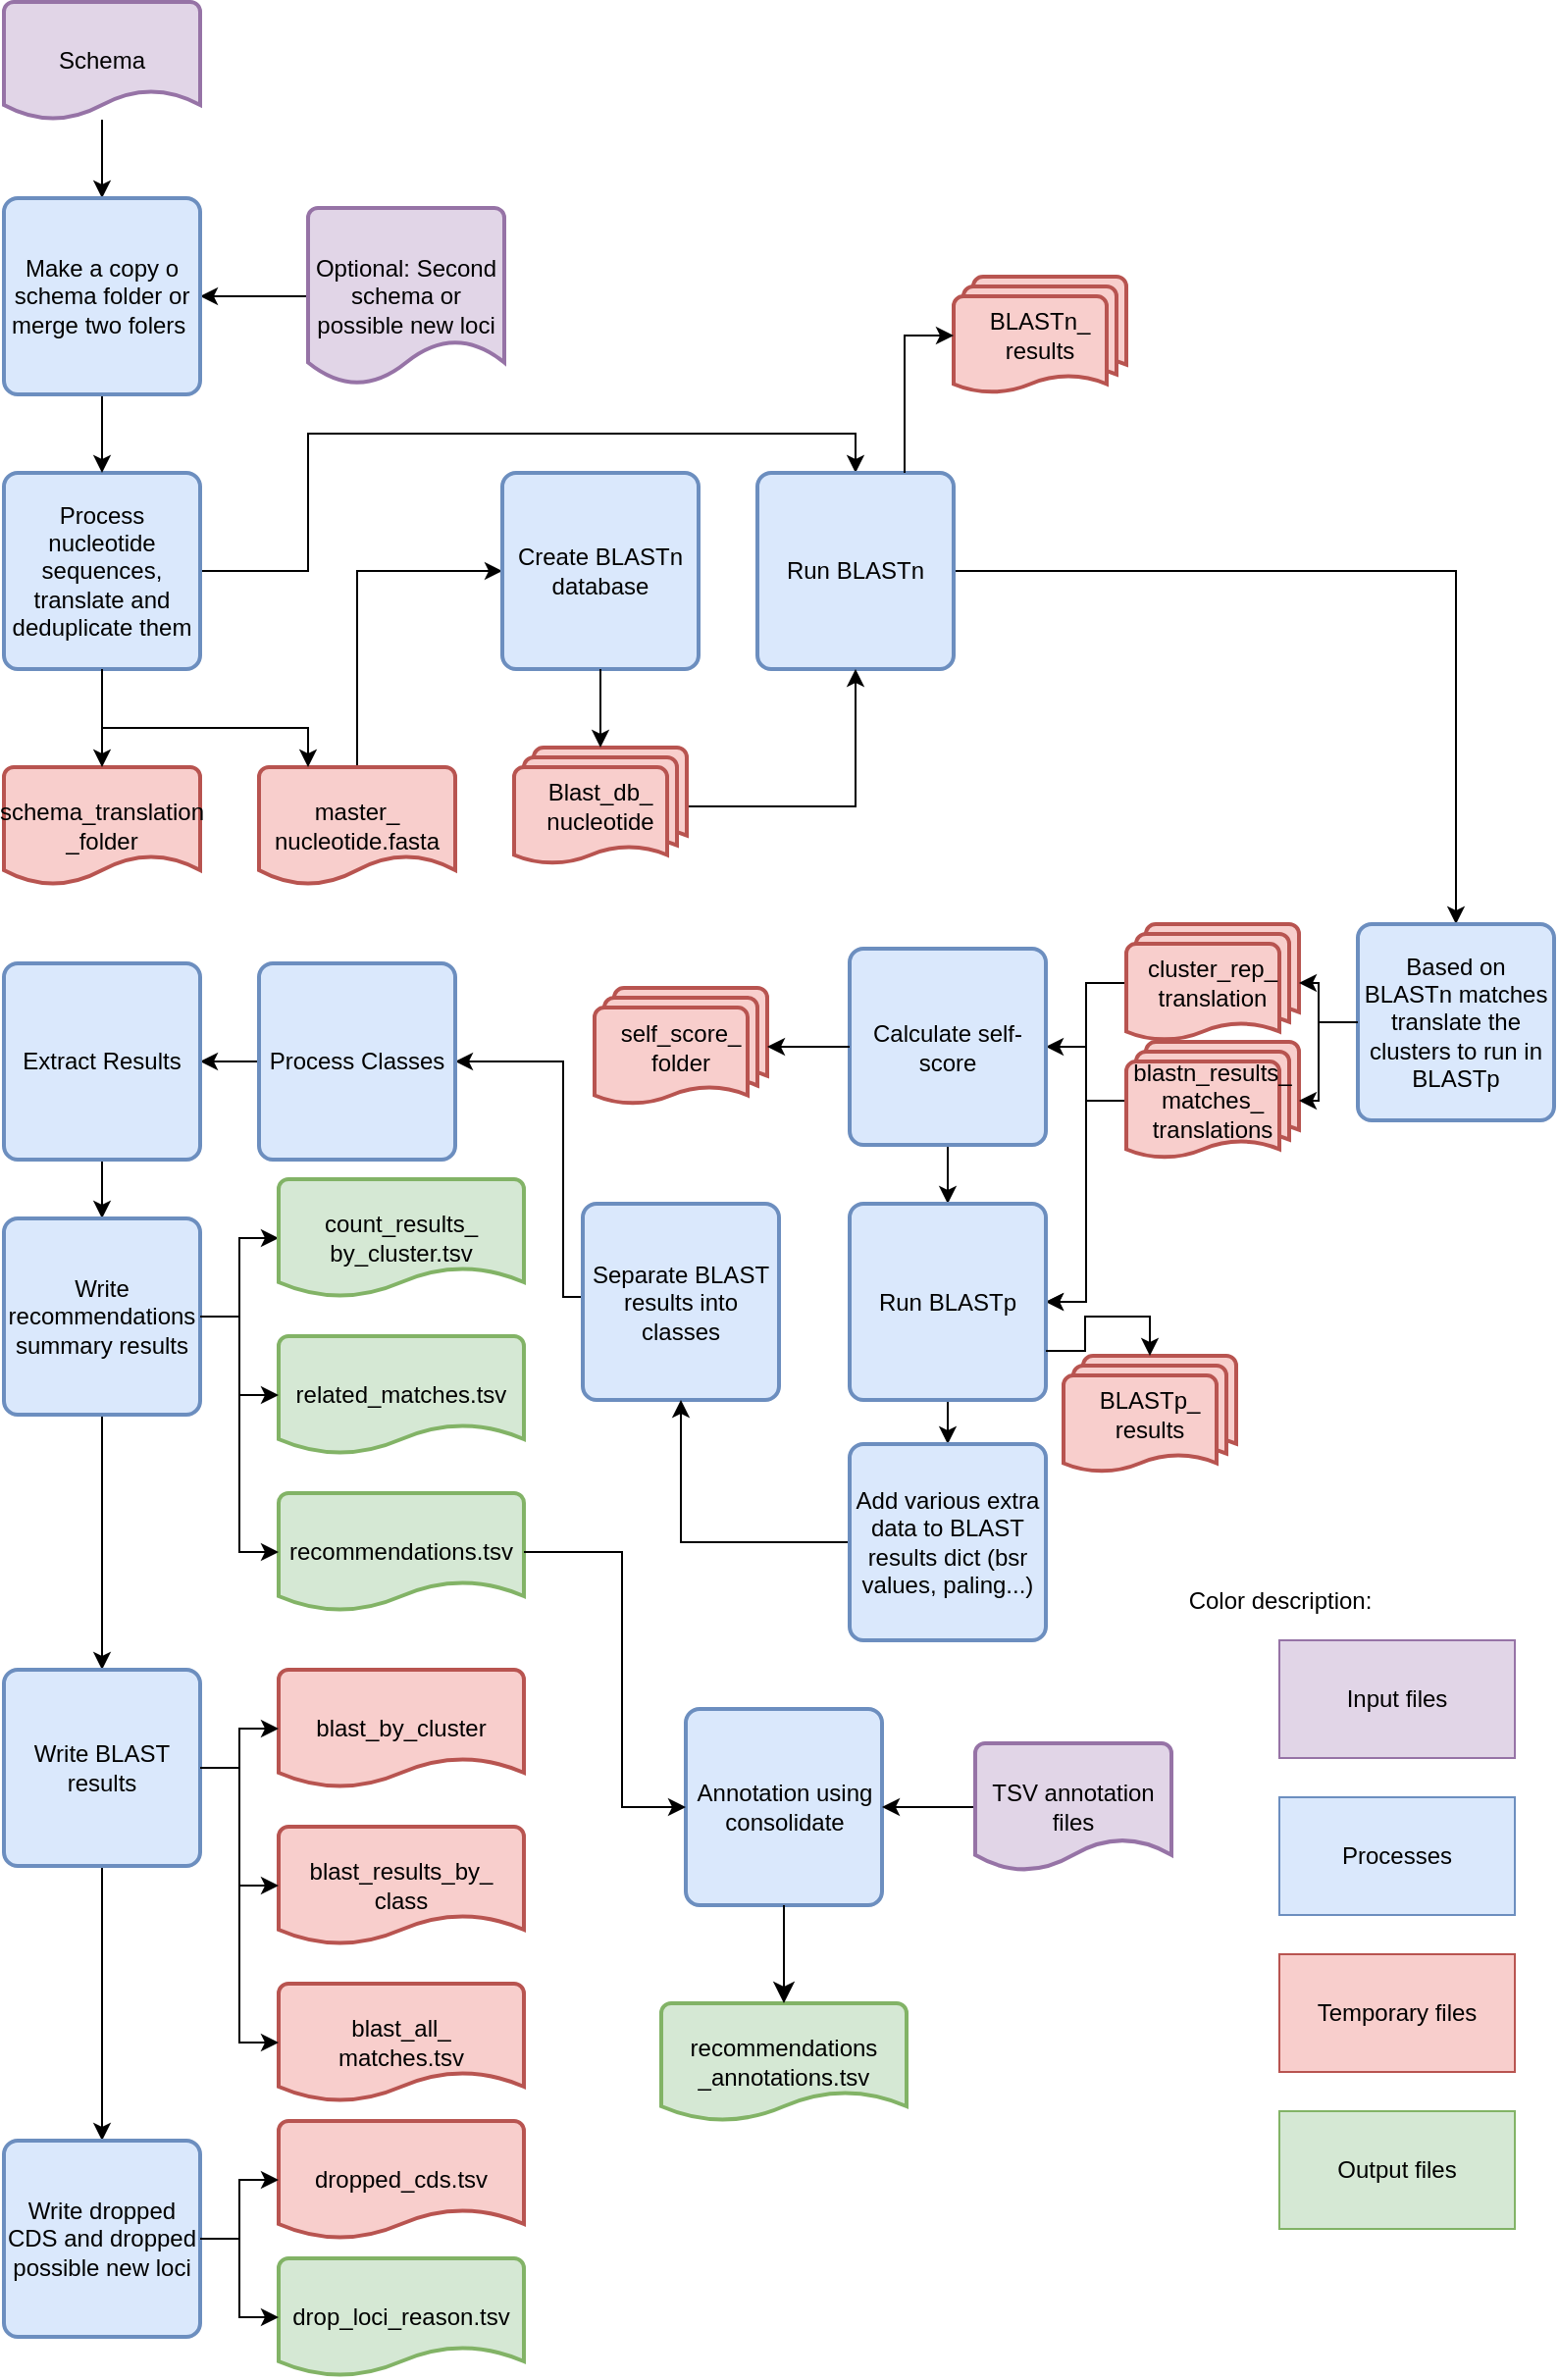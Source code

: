<mxfile version="26.2.14">
  <diagram name="Page-1" id="O7tJ_XTMT47j3ZjIrFe9">
    <mxGraphModel dx="786" dy="482" grid="1" gridSize="10" guides="1" tooltips="1" connect="1" arrows="1" fold="1" page="1" pageScale="1" pageWidth="850" pageHeight="1100" math="0" shadow="0">
      <root>
        <mxCell id="0" />
        <mxCell id="1" parent="0" />
        <mxCell id="AywKRoo6U0t3aQPqyUou-6" style="edgeStyle=orthogonalEdgeStyle;rounded=0;orthogonalLoop=1;jettySize=auto;html=1;entryX=0.5;entryY=0;entryDx=0;entryDy=0;" parent="1" source="bB8MIb_X-hNjf2Zx4OUO-1" target="bB8MIb_X-hNjf2Zx4OUO-20" edge="1">
          <mxGeometry relative="1" as="geometry">
            <Array as="points">
              <mxPoint x="200" y="420" />
              <mxPoint x="200" y="350" />
              <mxPoint x="479" y="350" />
            </Array>
          </mxGeometry>
        </mxCell>
        <mxCell id="bB8MIb_X-hNjf2Zx4OUO-1" value="Process nucleotide sequences, translate and deduplicate them" style="rounded=1;whiteSpace=wrap;html=1;absoluteArcSize=1;arcSize=14;strokeWidth=2;fillColor=#dae8fc;strokeColor=#6c8ebf;" parent="1" vertex="1">
          <mxGeometry x="45" y="370" width="100" height="100" as="geometry" />
        </mxCell>
        <mxCell id="AywKRoo6U0t3aQPqyUou-4" style="edgeStyle=orthogonalEdgeStyle;rounded=0;orthogonalLoop=1;jettySize=auto;html=1;" parent="1" source="bB8MIb_X-hNjf2Zx4OUO-3" target="AywKRoo6U0t3aQPqyUou-1" edge="1">
          <mxGeometry relative="1" as="geometry" />
        </mxCell>
        <mxCell id="bB8MIb_X-hNjf2Zx4OUO-3" value="Schema" style="strokeWidth=2;html=1;shape=mxgraph.flowchart.document2;whiteSpace=wrap;size=0.25;fillColor=#E1D5E7;strokeColor=#9673A6;" parent="1" vertex="1">
          <mxGeometry x="45" y="130" width="100" height="60" as="geometry" />
        </mxCell>
        <mxCell id="bB8MIb_X-hNjf2Zx4OUO-6" value="schema_translation&lt;div&gt;_folder&lt;/div&gt;" style="strokeWidth=2;html=1;shape=mxgraph.flowchart.document2;whiteSpace=wrap;size=0.25;fillColor=#f8cecc;strokeColor=#b85450;" parent="1" vertex="1">
          <mxGeometry x="45" y="520" width="100" height="60" as="geometry" />
        </mxCell>
        <mxCell id="bB8MIb_X-hNjf2Zx4OUO-76" style="edgeStyle=orthogonalEdgeStyle;rounded=0;orthogonalLoop=1;jettySize=auto;html=1;entryX=0;entryY=0.5;entryDx=0;entryDy=0;" parent="1" source="bB8MIb_X-hNjf2Zx4OUO-8" target="bB8MIb_X-hNjf2Zx4OUO-18" edge="1">
          <mxGeometry relative="1" as="geometry">
            <Array as="points">
              <mxPoint x="225" y="420" />
            </Array>
          </mxGeometry>
        </mxCell>
        <mxCell id="bB8MIb_X-hNjf2Zx4OUO-8" value="&lt;div&gt;master_&lt;/div&gt;&lt;div&gt;nucleotide.fasta&lt;/div&gt;" style="strokeWidth=2;html=1;shape=mxgraph.flowchart.document2;whiteSpace=wrap;size=0.25;fillColor=#f8cecc;strokeColor=#b85450;" parent="1" vertex="1">
          <mxGeometry x="175" y="520" width="100" height="60" as="geometry" />
        </mxCell>
        <mxCell id="bB8MIb_X-hNjf2Zx4OUO-9" style="edgeStyle=orthogonalEdgeStyle;rounded=0;orthogonalLoop=1;jettySize=auto;html=1;entryX=0.5;entryY=0;entryDx=0;entryDy=0;entryPerimeter=0;" parent="1" source="bB8MIb_X-hNjf2Zx4OUO-1" target="bB8MIb_X-hNjf2Zx4OUO-6" edge="1">
          <mxGeometry relative="1" as="geometry" />
        </mxCell>
        <mxCell id="bB8MIb_X-hNjf2Zx4OUO-10" style="edgeStyle=orthogonalEdgeStyle;rounded=0;orthogonalLoop=1;jettySize=auto;html=1;entryX=0.25;entryY=0;entryDx=0;entryDy=0;entryPerimeter=0;" parent="1" source="bB8MIb_X-hNjf2Zx4OUO-1" target="bB8MIb_X-hNjf2Zx4OUO-8" edge="1">
          <mxGeometry relative="1" as="geometry">
            <Array as="points">
              <mxPoint x="95" y="500" />
              <mxPoint x="200" y="500" />
            </Array>
          </mxGeometry>
        </mxCell>
        <mxCell id="bB8MIb_X-hNjf2Zx4OUO-18" value="Create BLASTn database" style="rounded=1;whiteSpace=wrap;html=1;absoluteArcSize=1;arcSize=14;strokeWidth=2;fillColor=#dae8fc;strokeColor=#6c8ebf;" parent="1" vertex="1">
          <mxGeometry x="299" y="370" width="100" height="100" as="geometry" />
        </mxCell>
        <mxCell id="bB8MIb_X-hNjf2Zx4OUO-19" style="edgeStyle=orthogonalEdgeStyle;rounded=0;orthogonalLoop=1;jettySize=auto;html=1;entryX=0.5;entryY=0;entryDx=0;entryDy=0;" parent="1" source="bB8MIb_X-hNjf2Zx4OUO-20" target="bB8MIb_X-hNjf2Zx4OUO-24" edge="1">
          <mxGeometry relative="1" as="geometry" />
        </mxCell>
        <mxCell id="bB8MIb_X-hNjf2Zx4OUO-20" value="Run BLASTn" style="rounded=1;whiteSpace=wrap;html=1;absoluteArcSize=1;arcSize=14;strokeWidth=2;fillColor=#dae8fc;strokeColor=#6c8ebf;" parent="1" vertex="1">
          <mxGeometry x="429" y="370" width="100" height="100" as="geometry" />
        </mxCell>
        <mxCell id="bB8MIb_X-hNjf2Zx4OUO-21" style="edgeStyle=orthogonalEdgeStyle;rounded=0;orthogonalLoop=1;jettySize=auto;html=1;entryX=0.5;entryY=1;entryDx=0;entryDy=0;" parent="1" source="bB8MIb_X-hNjf2Zx4OUO-22" target="bB8MIb_X-hNjf2Zx4OUO-20" edge="1">
          <mxGeometry relative="1" as="geometry" />
        </mxCell>
        <mxCell id="bB8MIb_X-hNjf2Zx4OUO-22" value="Blast_db_&lt;div&gt;nucleotide&lt;/div&gt;" style="strokeWidth=2;html=1;shape=mxgraph.flowchart.multi-document;whiteSpace=wrap;fillColor=#f8cecc;strokeColor=#b85450;" parent="1" vertex="1">
          <mxGeometry x="305" y="510" width="88" height="60" as="geometry" />
        </mxCell>
        <mxCell id="bB8MIb_X-hNjf2Zx4OUO-23" style="edgeStyle=orthogonalEdgeStyle;rounded=0;orthogonalLoop=1;jettySize=auto;html=1;entryX=0.5;entryY=0;entryDx=0;entryDy=0;entryPerimeter=0;" parent="1" source="bB8MIb_X-hNjf2Zx4OUO-18" target="bB8MIb_X-hNjf2Zx4OUO-22" edge="1">
          <mxGeometry relative="1" as="geometry" />
        </mxCell>
        <mxCell id="bB8MIb_X-hNjf2Zx4OUO-24" value="Based on BLASTn matches translate the clusters to run in BLASTp" style="rounded=1;whiteSpace=wrap;html=1;absoluteArcSize=1;arcSize=14;strokeWidth=2;fillColor=#dae8fc;strokeColor=#6c8ebf;" parent="1" vertex="1">
          <mxGeometry x="735" y="600" width="100" height="100" as="geometry" />
        </mxCell>
        <mxCell id="bB8MIb_X-hNjf2Zx4OUO-25" value="BLASTn_&lt;div&gt;results&lt;/div&gt;" style="strokeWidth=2;html=1;shape=mxgraph.flowchart.multi-document;whiteSpace=wrap;fillColor=#f8cecc;strokeColor=#b85450;" parent="1" vertex="1">
          <mxGeometry x="529" y="270" width="88" height="60" as="geometry" />
        </mxCell>
        <mxCell id="bB8MIb_X-hNjf2Zx4OUO-26" style="edgeStyle=orthogonalEdgeStyle;rounded=0;orthogonalLoop=1;jettySize=auto;html=1;exitX=0.75;exitY=0;exitDx=0;exitDy=0;entryX=0;entryY=0.5;entryDx=0;entryDy=0;entryPerimeter=0;" parent="1" source="bB8MIb_X-hNjf2Zx4OUO-20" target="bB8MIb_X-hNjf2Zx4OUO-25" edge="1">
          <mxGeometry relative="1" as="geometry" />
        </mxCell>
        <mxCell id="bB8MIb_X-hNjf2Zx4OUO-27" style="edgeStyle=orthogonalEdgeStyle;rounded=0;orthogonalLoop=1;jettySize=auto;html=1;entryX=1;entryY=0.5;entryDx=0;entryDy=0;" parent="1" source="bB8MIb_X-hNjf2Zx4OUO-28" target="bB8MIb_X-hNjf2Zx4OUO-37" edge="1">
          <mxGeometry relative="1" as="geometry" />
        </mxCell>
        <mxCell id="bB8MIb_X-hNjf2Zx4OUO-28" value="blastn_results_&lt;div&gt;matches_&lt;/div&gt;&lt;div&gt;translations&lt;/div&gt;" style="strokeWidth=2;html=1;shape=mxgraph.flowchart.multi-document;whiteSpace=wrap;fillColor=#f8cecc;strokeColor=#b85450;" parent="1" vertex="1">
          <mxGeometry x="617" y="660" width="88" height="60" as="geometry" />
        </mxCell>
        <mxCell id="bB8MIb_X-hNjf2Zx4OUO-29" style="edgeStyle=orthogonalEdgeStyle;rounded=0;orthogonalLoop=1;jettySize=auto;html=1;entryX=1;entryY=0.5;entryDx=0;entryDy=0;" parent="1" source="bB8MIb_X-hNjf2Zx4OUO-31" target="bB8MIb_X-hNjf2Zx4OUO-33" edge="1">
          <mxGeometry relative="1" as="geometry" />
        </mxCell>
        <mxCell id="bB8MIb_X-hNjf2Zx4OUO-30" style="edgeStyle=orthogonalEdgeStyle;rounded=0;orthogonalLoop=1;jettySize=auto;html=1;entryX=1;entryY=0.5;entryDx=0;entryDy=0;" parent="1" source="bB8MIb_X-hNjf2Zx4OUO-31" target="bB8MIb_X-hNjf2Zx4OUO-37" edge="1">
          <mxGeometry relative="1" as="geometry" />
        </mxCell>
        <mxCell id="bB8MIb_X-hNjf2Zx4OUO-31" value="cluster_rep_&lt;div&gt;translation&lt;/div&gt;" style="strokeWidth=2;html=1;shape=mxgraph.flowchart.multi-document;whiteSpace=wrap;fillColor=#f8cecc;strokeColor=#b85450;" parent="1" vertex="1">
          <mxGeometry x="617" y="600" width="88" height="60" as="geometry" />
        </mxCell>
        <mxCell id="bB8MIb_X-hNjf2Zx4OUO-32" style="edgeStyle=orthogonalEdgeStyle;rounded=0;orthogonalLoop=1;jettySize=auto;html=1;entryX=0.5;entryY=0;entryDx=0;entryDy=0;" parent="1" source="bB8MIb_X-hNjf2Zx4OUO-33" target="bB8MIb_X-hNjf2Zx4OUO-37" edge="1">
          <mxGeometry relative="1" as="geometry" />
        </mxCell>
        <mxCell id="bB8MIb_X-hNjf2Zx4OUO-33" value="Calculate self-score" style="rounded=1;whiteSpace=wrap;html=1;absoluteArcSize=1;arcSize=14;strokeWidth=2;fillColor=#dae8fc;strokeColor=#6c8ebf;" parent="1" vertex="1">
          <mxGeometry x="476" y="612.5" width="100" height="100" as="geometry" />
        </mxCell>
        <mxCell id="bB8MIb_X-hNjf2Zx4OUO-34" style="edgeStyle=orthogonalEdgeStyle;rounded=0;orthogonalLoop=1;jettySize=auto;html=1;entryX=1;entryY=0.5;entryDx=0;entryDy=0;entryPerimeter=0;" parent="1" source="bB8MIb_X-hNjf2Zx4OUO-24" target="bB8MIb_X-hNjf2Zx4OUO-31" edge="1">
          <mxGeometry relative="1" as="geometry" />
        </mxCell>
        <mxCell id="bB8MIb_X-hNjf2Zx4OUO-35" style="edgeStyle=orthogonalEdgeStyle;rounded=0;orthogonalLoop=1;jettySize=auto;html=1;entryX=1;entryY=0.5;entryDx=0;entryDy=0;entryPerimeter=0;" parent="1" source="bB8MIb_X-hNjf2Zx4OUO-24" target="bB8MIb_X-hNjf2Zx4OUO-28" edge="1">
          <mxGeometry relative="1" as="geometry" />
        </mxCell>
        <mxCell id="AywKRoo6U0t3aQPqyUou-11" style="edgeStyle=orthogonalEdgeStyle;rounded=0;orthogonalLoop=1;jettySize=auto;html=1;entryX=0.5;entryY=0;entryDx=0;entryDy=0;" parent="1" source="bB8MIb_X-hNjf2Zx4OUO-37" target="AywKRoo6U0t3aQPqyUou-10" edge="1">
          <mxGeometry relative="1" as="geometry" />
        </mxCell>
        <mxCell id="bB8MIb_X-hNjf2Zx4OUO-37" value="Run BLASTp" style="rounded=1;whiteSpace=wrap;html=1;absoluteArcSize=1;arcSize=14;strokeWidth=2;fillColor=#dae8fc;strokeColor=#6c8ebf;" parent="1" vertex="1">
          <mxGeometry x="476" y="742.5" width="100" height="100" as="geometry" />
        </mxCell>
        <mxCell id="bB8MIb_X-hNjf2Zx4OUO-38" value="self_score_&lt;div&gt;folder&lt;/div&gt;" style="strokeWidth=2;html=1;shape=mxgraph.flowchart.multi-document;whiteSpace=wrap;fillColor=#f8cecc;strokeColor=#b85450;" parent="1" vertex="1">
          <mxGeometry x="346" y="632.5" width="88" height="60" as="geometry" />
        </mxCell>
        <mxCell id="bB8MIb_X-hNjf2Zx4OUO-39" style="edgeStyle=orthogonalEdgeStyle;rounded=0;orthogonalLoop=1;jettySize=auto;html=1;entryX=1;entryY=0.5;entryDx=0;entryDy=0;entryPerimeter=0;" parent="1" source="bB8MIb_X-hNjf2Zx4OUO-33" target="bB8MIb_X-hNjf2Zx4OUO-38" edge="1">
          <mxGeometry relative="1" as="geometry" />
        </mxCell>
        <mxCell id="bB8MIb_X-hNjf2Zx4OUO-40" value="BLASTp_&lt;div&gt;results&lt;/div&gt;" style="strokeWidth=2;html=1;shape=mxgraph.flowchart.multi-document;whiteSpace=wrap;fillColor=#f8cecc;strokeColor=#b85450;" parent="1" vertex="1">
          <mxGeometry x="585" y="820" width="88" height="60" as="geometry" />
        </mxCell>
        <mxCell id="bB8MIb_X-hNjf2Zx4OUO-41" style="edgeStyle=orthogonalEdgeStyle;rounded=0;orthogonalLoop=1;jettySize=auto;html=1;entryX=1;entryY=0.5;entryDx=0;entryDy=0;" parent="1" source="bB8MIb_X-hNjf2Zx4OUO-42" target="bB8MIb_X-hNjf2Zx4OUO-45" edge="1">
          <mxGeometry relative="1" as="geometry">
            <Array as="points">
              <mxPoint x="330" y="790" />
              <mxPoint x="330" y="670" />
            </Array>
          </mxGeometry>
        </mxCell>
        <mxCell id="bB8MIb_X-hNjf2Zx4OUO-42" value="Separate BLAST results into classes" style="rounded=1;whiteSpace=wrap;html=1;absoluteArcSize=1;arcSize=14;strokeWidth=2;fillColor=#dae8fc;strokeColor=#6c8ebf;" parent="1" vertex="1">
          <mxGeometry x="340" y="742.5" width="100" height="100" as="geometry" />
        </mxCell>
        <mxCell id="bB8MIb_X-hNjf2Zx4OUO-44" style="edgeStyle=orthogonalEdgeStyle;rounded=0;orthogonalLoop=1;jettySize=auto;html=1;entryX=1;entryY=0.5;entryDx=0;entryDy=0;" parent="1" source="bB8MIb_X-hNjf2Zx4OUO-45" target="bB8MIb_X-hNjf2Zx4OUO-47" edge="1">
          <mxGeometry relative="1" as="geometry" />
        </mxCell>
        <mxCell id="bB8MIb_X-hNjf2Zx4OUO-45" value="Process Classes" style="rounded=1;whiteSpace=wrap;html=1;absoluteArcSize=1;arcSize=14;strokeWidth=2;fillColor=#dae8fc;strokeColor=#6c8ebf;" parent="1" vertex="1">
          <mxGeometry x="175" y="620" width="100" height="100" as="geometry" />
        </mxCell>
        <mxCell id="bB8MIb_X-hNjf2Zx4OUO-46" style="edgeStyle=orthogonalEdgeStyle;rounded=0;orthogonalLoop=1;jettySize=auto;html=1;entryX=0.5;entryY=0;entryDx=0;entryDy=0;" parent="1" source="bB8MIb_X-hNjf2Zx4OUO-47" target="bB8MIb_X-hNjf2Zx4OUO-50" edge="1">
          <mxGeometry relative="1" as="geometry" />
        </mxCell>
        <mxCell id="bB8MIb_X-hNjf2Zx4OUO-47" value="Extract Results" style="rounded=1;whiteSpace=wrap;html=1;absoluteArcSize=1;arcSize=14;strokeWidth=2;fillColor=#dae8fc;strokeColor=#6c8ebf;" parent="1" vertex="1">
          <mxGeometry x="45" y="620" width="100" height="100" as="geometry" />
        </mxCell>
        <mxCell id="bB8MIb_X-hNjf2Zx4OUO-48" style="edgeStyle=orthogonalEdgeStyle;rounded=0;orthogonalLoop=1;jettySize=auto;html=1;" parent="1" source="bB8MIb_X-hNjf2Zx4OUO-50" target="bB8MIb_X-hNjf2Zx4OUO-51" edge="1">
          <mxGeometry relative="1" as="geometry" />
        </mxCell>
        <mxCell id="bB8MIb_X-hNjf2Zx4OUO-49" style="edgeStyle=orthogonalEdgeStyle;rounded=0;orthogonalLoop=1;jettySize=auto;html=1;entryX=0.5;entryY=0;entryDx=0;entryDy=0;" parent="1" source="bB8MIb_X-hNjf2Zx4OUO-50" target="bB8MIb_X-hNjf2Zx4OUO-57" edge="1">
          <mxGeometry relative="1" as="geometry" />
        </mxCell>
        <mxCell id="bB8MIb_X-hNjf2Zx4OUO-50" value="Write recommendations summary results" style="rounded=1;whiteSpace=wrap;html=1;absoluteArcSize=1;arcSize=14;strokeWidth=2;fillColor=#dae8fc;strokeColor=#6c8ebf;" parent="1" vertex="1">
          <mxGeometry x="45" y="750" width="100" height="100" as="geometry" />
        </mxCell>
        <mxCell id="bB8MIb_X-hNjf2Zx4OUO-51" value="count_results_&lt;div&gt;by_cluster.tsv&lt;/div&gt;" style="strokeWidth=2;html=1;shape=mxgraph.flowchart.document2;whiteSpace=wrap;size=0.25;fillColor=#d5e8d4;strokeColor=#82b366;" parent="1" vertex="1">
          <mxGeometry x="185" y="730" width="125" height="60" as="geometry" />
        </mxCell>
        <mxCell id="bB8MIb_X-hNjf2Zx4OUO-52" value="related_matches.tsv" style="strokeWidth=2;html=1;shape=mxgraph.flowchart.document2;whiteSpace=wrap;size=0.25;fillColor=#d5e8d4;strokeColor=#82b366;" parent="1" vertex="1">
          <mxGeometry x="185" y="810" width="125" height="60" as="geometry" />
        </mxCell>
        <mxCell id="bB8MIb_X-hNjf2Zx4OUO-53" style="edgeStyle=orthogonalEdgeStyle;rounded=0;orthogonalLoop=1;jettySize=auto;html=1;entryX=0;entryY=0.5;entryDx=0;entryDy=0;entryPerimeter=0;" parent="1" source="bB8MIb_X-hNjf2Zx4OUO-50" target="bB8MIb_X-hNjf2Zx4OUO-52" edge="1">
          <mxGeometry relative="1" as="geometry" />
        </mxCell>
        <mxCell id="bB8MIb_X-hNjf2Zx4OUO-54" value="&lt;div&gt;&lt;span style=&quot;background-color: transparent; color: light-dark(rgb(0, 0, 0), rgb(255, 255, 255));&quot;&gt;recommendations.tsv&lt;/span&gt;&lt;/div&gt;" style="strokeWidth=2;html=1;shape=mxgraph.flowchart.document2;whiteSpace=wrap;size=0.25;fillColor=#d5e8d4;strokeColor=#82b366;" parent="1" vertex="1">
          <mxGeometry x="185" y="890" width="125" height="60" as="geometry" />
        </mxCell>
        <mxCell id="bB8MIb_X-hNjf2Zx4OUO-55" style="edgeStyle=orthogonalEdgeStyle;rounded=0;orthogonalLoop=1;jettySize=auto;html=1;entryX=0;entryY=0.5;entryDx=0;entryDy=0;entryPerimeter=0;" parent="1" source="bB8MIb_X-hNjf2Zx4OUO-50" target="bB8MIb_X-hNjf2Zx4OUO-54" edge="1">
          <mxGeometry relative="1" as="geometry" />
        </mxCell>
        <mxCell id="bB8MIb_X-hNjf2Zx4OUO-56" style="edgeStyle=orthogonalEdgeStyle;rounded=0;orthogonalLoop=1;jettySize=auto;html=1;entryX=0.5;entryY=0;entryDx=0;entryDy=0;" parent="1" source="bB8MIb_X-hNjf2Zx4OUO-57" target="bB8MIb_X-hNjf2Zx4OUO-64" edge="1">
          <mxGeometry relative="1" as="geometry" />
        </mxCell>
        <mxCell id="bB8MIb_X-hNjf2Zx4OUO-57" value="Write BLAST results" style="rounded=1;whiteSpace=wrap;html=1;absoluteArcSize=1;arcSize=14;strokeWidth=2;fillColor=#dae8fc;strokeColor=#6c8ebf;" parent="1" vertex="1">
          <mxGeometry x="45" y="980" width="100" height="100" as="geometry" />
        </mxCell>
        <mxCell id="bB8MIb_X-hNjf2Zx4OUO-58" value="blast_by_cluster" style="strokeWidth=2;html=1;shape=mxgraph.flowchart.document2;whiteSpace=wrap;size=0.25;fillColor=#f8cecc;strokeColor=#b85450;" parent="1" vertex="1">
          <mxGeometry x="185" y="980" width="125" height="60" as="geometry" />
        </mxCell>
        <mxCell id="bB8MIb_X-hNjf2Zx4OUO-59" value="blast_results_by_&lt;div&gt;class&lt;/div&gt;" style="strokeWidth=2;html=1;shape=mxgraph.flowchart.document2;whiteSpace=wrap;size=0.25;fillColor=#f8cecc;strokeColor=#b85450;" parent="1" vertex="1">
          <mxGeometry x="185" y="1060" width="125" height="60" as="geometry" />
        </mxCell>
        <mxCell id="bB8MIb_X-hNjf2Zx4OUO-60" value="blast_all_&lt;div&gt;matches.tsv&lt;/div&gt;" style="strokeWidth=2;html=1;shape=mxgraph.flowchart.document2;whiteSpace=wrap;size=0.25;fillColor=#f8cecc;strokeColor=#b85450;" parent="1" vertex="1">
          <mxGeometry x="185" y="1140" width="125" height="60" as="geometry" />
        </mxCell>
        <mxCell id="bB8MIb_X-hNjf2Zx4OUO-61" style="edgeStyle=orthogonalEdgeStyle;rounded=0;orthogonalLoop=1;jettySize=auto;html=1;entryX=0;entryY=0.5;entryDx=0;entryDy=0;entryPerimeter=0;" parent="1" source="bB8MIb_X-hNjf2Zx4OUO-57" target="bB8MIb_X-hNjf2Zx4OUO-58" edge="1">
          <mxGeometry relative="1" as="geometry" />
        </mxCell>
        <mxCell id="bB8MIb_X-hNjf2Zx4OUO-62" style="edgeStyle=orthogonalEdgeStyle;rounded=0;orthogonalLoop=1;jettySize=auto;html=1;entryX=0;entryY=0.5;entryDx=0;entryDy=0;entryPerimeter=0;" parent="1" source="bB8MIb_X-hNjf2Zx4OUO-57" target="bB8MIb_X-hNjf2Zx4OUO-59" edge="1">
          <mxGeometry relative="1" as="geometry" />
        </mxCell>
        <mxCell id="bB8MIb_X-hNjf2Zx4OUO-63" style="edgeStyle=orthogonalEdgeStyle;rounded=0;orthogonalLoop=1;jettySize=auto;html=1;entryX=0;entryY=0.5;entryDx=0;entryDy=0;entryPerimeter=0;" parent="1" source="bB8MIb_X-hNjf2Zx4OUO-57" target="bB8MIb_X-hNjf2Zx4OUO-60" edge="1">
          <mxGeometry relative="1" as="geometry" />
        </mxCell>
        <mxCell id="bB8MIb_X-hNjf2Zx4OUO-64" value="Write dropped CDS and dropped possible new loci" style="rounded=1;whiteSpace=wrap;html=1;absoluteArcSize=1;arcSize=14;strokeWidth=2;fillColor=#dae8fc;strokeColor=#6c8ebf;" parent="1" vertex="1">
          <mxGeometry x="45" y="1220" width="100" height="100" as="geometry" />
        </mxCell>
        <mxCell id="bB8MIb_X-hNjf2Zx4OUO-65" value="dropped_cds.tsv" style="strokeWidth=2;html=1;shape=mxgraph.flowchart.document2;whiteSpace=wrap;size=0.25;fillColor=#f8cecc;strokeColor=#b85450;" parent="1" vertex="1">
          <mxGeometry x="185" y="1210" width="125" height="60" as="geometry" />
        </mxCell>
        <mxCell id="bB8MIb_X-hNjf2Zx4OUO-66" style="edgeStyle=orthogonalEdgeStyle;rounded=0;orthogonalLoop=1;jettySize=auto;html=1;entryX=0;entryY=0.5;entryDx=0;entryDy=0;entryPerimeter=0;" parent="1" source="bB8MIb_X-hNjf2Zx4OUO-64" target="bB8MIb_X-hNjf2Zx4OUO-65" edge="1">
          <mxGeometry relative="1" as="geometry" />
        </mxCell>
        <mxCell id="bB8MIb_X-hNjf2Zx4OUO-67" value="drop_loci_reason.tsv" style="strokeWidth=2;html=1;shape=mxgraph.flowchart.document2;whiteSpace=wrap;size=0.25;fillColor=#d5e8d4;strokeColor=#82b366;" parent="1" vertex="1">
          <mxGeometry x="185" y="1280" width="125" height="60" as="geometry" />
        </mxCell>
        <mxCell id="bB8MIb_X-hNjf2Zx4OUO-68" style="edgeStyle=orthogonalEdgeStyle;rounded=0;orthogonalLoop=1;jettySize=auto;html=1;entryX=0;entryY=0.5;entryDx=0;entryDy=0;entryPerimeter=0;" parent="1" source="bB8MIb_X-hNjf2Zx4OUO-64" target="bB8MIb_X-hNjf2Zx4OUO-67" edge="1">
          <mxGeometry relative="1" as="geometry" />
        </mxCell>
        <mxCell id="bB8MIb_X-hNjf2Zx4OUO-69" value="Processes" style="rounded=0;whiteSpace=wrap;html=1;fillColor=#dae8fc;strokeColor=#6c8ebf;" parent="1" vertex="1">
          <mxGeometry x="695" y="1045" width="120" height="60" as="geometry" />
        </mxCell>
        <mxCell id="bB8MIb_X-hNjf2Zx4OUO-70" value="Temporary files" style="rounded=0;whiteSpace=wrap;html=1;fillColor=#f8cecc;strokeColor=#b85450;" parent="1" vertex="1">
          <mxGeometry x="695" y="1125" width="120" height="60" as="geometry" />
        </mxCell>
        <mxCell id="bB8MIb_X-hNjf2Zx4OUO-71" value="Input files" style="rounded=0;whiteSpace=wrap;html=1;fillColor=#e1d5e7;strokeColor=#9673a6;" parent="1" vertex="1">
          <mxGeometry x="695" y="965" width="120" height="60" as="geometry" />
        </mxCell>
        <mxCell id="bB8MIb_X-hNjf2Zx4OUO-72" value="Output files" style="rounded=0;whiteSpace=wrap;html=1;fillColor=#d5e8d4;strokeColor=#82b366;" parent="1" vertex="1">
          <mxGeometry x="695" y="1205" width="120" height="60" as="geometry" />
        </mxCell>
        <mxCell id="bB8MIb_X-hNjf2Zx4OUO-73" value="Color description:" style="text;html=1;align=center;verticalAlign=middle;resizable=0;points=[];autosize=1;strokeColor=none;fillColor=none;" parent="1" vertex="1">
          <mxGeometry x="640" y="930" width="110" height="30" as="geometry" />
        </mxCell>
        <mxCell id="AywKRoo6U0t3aQPqyUou-3" style="edgeStyle=orthogonalEdgeStyle;rounded=0;orthogonalLoop=1;jettySize=auto;html=1;" parent="1" source="bB8MIb_X-hNjf2Zx4OUO-74" target="AywKRoo6U0t3aQPqyUou-1" edge="1">
          <mxGeometry relative="1" as="geometry" />
        </mxCell>
        <mxCell id="bB8MIb_X-hNjf2Zx4OUO-74" value="Optional: Second schema or possible new loci" style="strokeWidth=2;html=1;shape=mxgraph.flowchart.document2;whiteSpace=wrap;size=0.25;fillColor=#E1D5E7;strokeColor=#9673A6;" parent="1" vertex="1">
          <mxGeometry x="200" y="235" width="100" height="90" as="geometry" />
        </mxCell>
        <mxCell id="AywKRoo6U0t3aQPqyUou-2" style="edgeStyle=orthogonalEdgeStyle;rounded=0;orthogonalLoop=1;jettySize=auto;html=1;entryX=0.5;entryY=0;entryDx=0;entryDy=0;" parent="1" source="AywKRoo6U0t3aQPqyUou-1" target="bB8MIb_X-hNjf2Zx4OUO-1" edge="1">
          <mxGeometry relative="1" as="geometry" />
        </mxCell>
        <mxCell id="AywKRoo6U0t3aQPqyUou-1" value="Make a copy o schema folder or merge two folers&amp;nbsp;" style="rounded=1;whiteSpace=wrap;html=1;absoluteArcSize=1;arcSize=14;strokeWidth=2;fillColor=#dae8fc;strokeColor=#6c8ebf;" parent="1" vertex="1">
          <mxGeometry x="45" y="230" width="100" height="100" as="geometry" />
        </mxCell>
        <mxCell id="AywKRoo6U0t3aQPqyUou-9" style="edgeStyle=orthogonalEdgeStyle;rounded=0;orthogonalLoop=1;jettySize=auto;html=1;exitX=1;exitY=0.75;exitDx=0;exitDy=0;entryX=0.5;entryY=0;entryDx=0;entryDy=0;entryPerimeter=0;" parent="1" source="bB8MIb_X-hNjf2Zx4OUO-37" target="bB8MIb_X-hNjf2Zx4OUO-40" edge="1">
          <mxGeometry relative="1" as="geometry">
            <mxPoint x="616" y="852.5" as="targetPoint" />
          </mxGeometry>
        </mxCell>
        <mxCell id="AywKRoo6U0t3aQPqyUou-12" style="edgeStyle=orthogonalEdgeStyle;rounded=0;orthogonalLoop=1;jettySize=auto;html=1;entryX=0.5;entryY=1;entryDx=0;entryDy=0;" parent="1" source="AywKRoo6U0t3aQPqyUou-10" target="bB8MIb_X-hNjf2Zx4OUO-42" edge="1">
          <mxGeometry relative="1" as="geometry" />
        </mxCell>
        <mxCell id="AywKRoo6U0t3aQPqyUou-10" value="Add various extra data to BLAST results dict (bsr values, paling...)" style="rounded=1;whiteSpace=wrap;html=1;absoluteArcSize=1;arcSize=14;strokeWidth=2;fillColor=#dae8fc;strokeColor=#6c8ebf;" parent="1" vertex="1">
          <mxGeometry x="476" y="865" width="100" height="100" as="geometry" />
        </mxCell>
        <mxCell id="D9z3E_UBFdqO13_nkhKc-1" value="Annotation using consolidate" style="rounded=1;whiteSpace=wrap;html=1;absoluteArcSize=1;arcSize=14;strokeWidth=2;fillColor=#dae8fc;strokeColor=#6c8ebf;" vertex="1" parent="1">
          <mxGeometry x="392.5" y="1000" width="100" height="100" as="geometry" />
        </mxCell>
        <mxCell id="D9z3E_UBFdqO13_nkhKc-3" style="edgeStyle=orthogonalEdgeStyle;rounded=0;orthogonalLoop=1;jettySize=auto;html=1;entryX=0;entryY=0.5;entryDx=0;entryDy=0;exitX=1;exitY=0.5;exitDx=0;exitDy=0;exitPerimeter=0;" edge="1" parent="1" source="bB8MIb_X-hNjf2Zx4OUO-54" target="D9z3E_UBFdqO13_nkhKc-1">
          <mxGeometry relative="1" as="geometry">
            <mxPoint x="486" y="925" as="sourcePoint" />
            <mxPoint x="400" y="853" as="targetPoint" />
            <Array as="points">
              <mxPoint x="360" y="920" />
              <mxPoint x="360" y="1050" />
            </Array>
          </mxGeometry>
        </mxCell>
        <mxCell id="D9z3E_UBFdqO13_nkhKc-4" value="&lt;div&gt;&lt;span style=&quot;background-color: transparent; color: light-dark(rgb(0, 0, 0), rgb(255, 255, 255));&quot;&gt;recommendations&lt;/span&gt;&lt;/div&gt;&lt;div&gt;&lt;span style=&quot;background-color: transparent; color: light-dark(rgb(0, 0, 0), rgb(255, 255, 255));&quot;&gt;_annotations.tsv&lt;/span&gt;&lt;/div&gt;" style="strokeWidth=2;html=1;shape=mxgraph.flowchart.document2;whiteSpace=wrap;size=0.25;fillColor=#d5e8d4;strokeColor=#82b366;" vertex="1" parent="1">
          <mxGeometry x="380" y="1150" width="125" height="60" as="geometry" />
        </mxCell>
        <mxCell id="D9z3E_UBFdqO13_nkhKc-5" style="edgeStyle=none;curved=1;rounded=0;orthogonalLoop=1;jettySize=auto;html=1;exitX=0.5;exitY=1;exitDx=0;exitDy=0;entryX=0.5;entryY=0;entryDx=0;entryDy=0;entryPerimeter=0;fontSize=12;startSize=8;endSize=8;" edge="1" parent="1" source="D9z3E_UBFdqO13_nkhKc-1" target="D9z3E_UBFdqO13_nkhKc-4">
          <mxGeometry relative="1" as="geometry" />
        </mxCell>
        <mxCell id="D9z3E_UBFdqO13_nkhKc-6" style="edgeStyle=orthogonalEdgeStyle;rounded=0;orthogonalLoop=1;jettySize=auto;html=1;entryX=1;entryY=0.5;entryDx=0;entryDy=0;" edge="1" parent="1" source="D9z3E_UBFdqO13_nkhKc-7" target="D9z3E_UBFdqO13_nkhKc-1">
          <mxGeometry relative="1" as="geometry">
            <mxPoint x="495.5" y="1050" as="targetPoint" />
          </mxGeometry>
        </mxCell>
        <mxCell id="D9z3E_UBFdqO13_nkhKc-7" value="TSV annotation files" style="strokeWidth=2;html=1;shape=mxgraph.flowchart.document2;whiteSpace=wrap;size=0.25;fillColor=#E1D5E7;strokeColor=#9673A6;" vertex="1" parent="1">
          <mxGeometry x="540" y="1017.5" width="100" height="65" as="geometry" />
        </mxCell>
      </root>
    </mxGraphModel>
  </diagram>
</mxfile>
